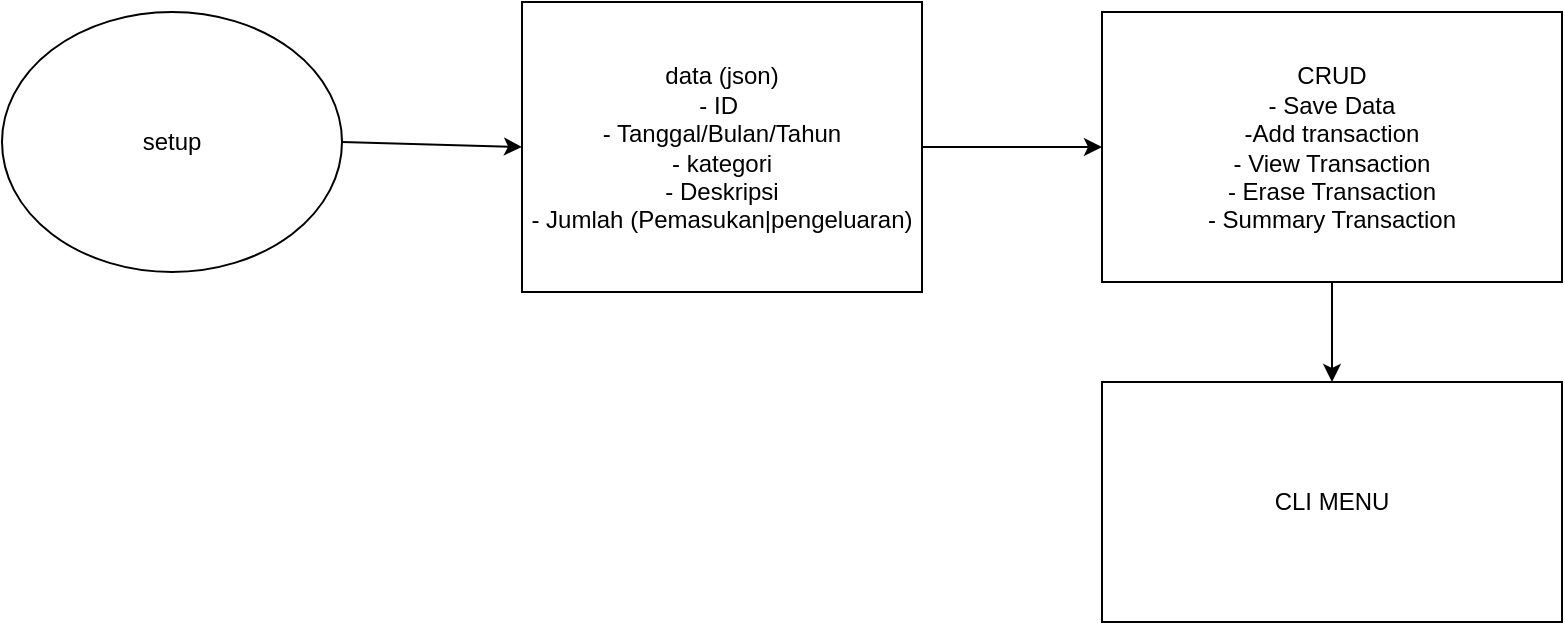 <mxfile>
    <diagram id="qvX0nlSJbjQUhSQhaLDW" name="Page-1">
        <mxGraphModel dx="1491" dy="467" grid="1" gridSize="10" guides="1" tooltips="1" connect="1" arrows="1" fold="1" page="1" pageScale="1" pageWidth="850" pageHeight="1100" math="0" shadow="0">
            <root>
                <mxCell id="0"/>
                <mxCell id="1" parent="0"/>
                <mxCell id="5" style="edgeStyle=none;html=1;exitX=1;exitY=0.5;exitDx=0;exitDy=0;entryX=0;entryY=0.5;entryDx=0;entryDy=0;" edge="1" parent="1" source="3" target="4">
                    <mxGeometry relative="1" as="geometry"/>
                </mxCell>
                <mxCell id="3" value="setup" style="ellipse;whiteSpace=wrap;html=1;" vertex="1" parent="1">
                    <mxGeometry x="-100" y="35" width="170" height="130" as="geometry"/>
                </mxCell>
                <mxCell id="7" style="edgeStyle=none;html=1;exitX=1;exitY=0.5;exitDx=0;exitDy=0;entryX=0;entryY=0.5;entryDx=0;entryDy=0;" edge="1" parent="1" source="4" target="6">
                    <mxGeometry relative="1" as="geometry"/>
                </mxCell>
                <mxCell id="4" value="data (json)&lt;div&gt;&lt;div&gt;- ID&amp;nbsp;&lt;br&gt;- Tanggal/Bulan/Tahun&lt;/div&gt;&lt;div&gt;&lt;span style=&quot;background-color: transparent;&quot;&gt;- kategori&lt;/span&gt;&lt;/div&gt;&lt;div&gt;- Deskripsi&lt;/div&gt;&lt;div&gt;- Jumlah (Pemasukan|pengeluaran)&lt;/div&gt;&lt;/div&gt;" style="rounded=0;whiteSpace=wrap;html=1;" vertex="1" parent="1">
                    <mxGeometry x="160" y="30" width="200" height="145" as="geometry"/>
                </mxCell>
                <mxCell id="8" style="edgeStyle=none;html=1;exitX=0.5;exitY=1;exitDx=0;exitDy=0;" edge="1" parent="1" source="6" target="9">
                    <mxGeometry relative="1" as="geometry">
                        <mxPoint x="565" y="240" as="targetPoint"/>
                    </mxGeometry>
                </mxCell>
                <mxCell id="6" value="CRUD&lt;div&gt;- Save Data&lt;/div&gt;&lt;div&gt;-Add transaction&lt;/div&gt;&lt;div&gt;- View Transaction&lt;/div&gt;&lt;div&gt;- Erase Transaction&lt;/div&gt;&lt;div&gt;- Summary Transaction&lt;/div&gt;" style="rounded=0;whiteSpace=wrap;html=1;" vertex="1" parent="1">
                    <mxGeometry x="450" y="35" width="230" height="135" as="geometry"/>
                </mxCell>
                <mxCell id="9" value="CLI MENU" style="rounded=0;whiteSpace=wrap;html=1;" vertex="1" parent="1">
                    <mxGeometry x="450" y="220" width="230" height="120" as="geometry"/>
                </mxCell>
            </root>
        </mxGraphModel>
    </diagram>
</mxfile>